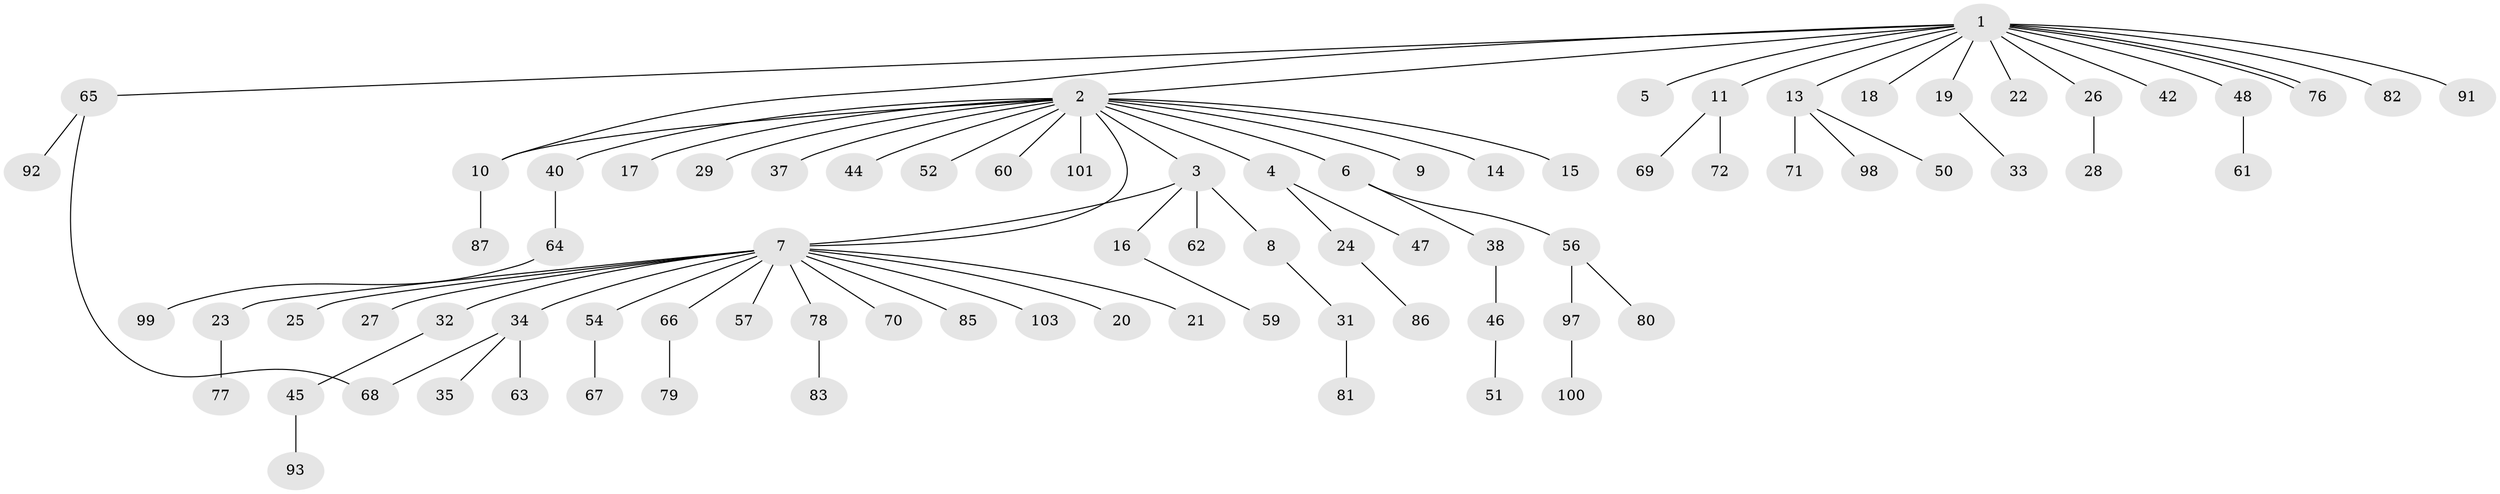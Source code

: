 // original degree distribution, {15: 0.009345794392523364, 18: 0.009345794392523364, 4: 0.04672897196261682, 3: 0.12149532710280374, 2: 0.16822429906542055, 16: 0.009345794392523364, 1: 0.616822429906542, 5: 0.018691588785046728}
// Generated by graph-tools (version 1.1) at 2025/41/03/06/25 10:41:46]
// undirected, 82 vertices, 85 edges
graph export_dot {
graph [start="1"]
  node [color=gray90,style=filled];
  1 [super="+30"];
  2 [super="+12"];
  3 [super="+39"];
  4;
  5 [super="+84"];
  6 [super="+107"];
  7 [super="+41"];
  8;
  9;
  10 [super="+58"];
  11 [super="+94"];
  13 [super="+96"];
  14;
  15;
  16;
  17;
  18;
  19 [super="+106"];
  20;
  21;
  22;
  23 [super="+36"];
  24;
  25;
  26 [super="+73"];
  27;
  28;
  29 [super="+43"];
  31 [super="+55"];
  32;
  33;
  34 [super="+49"];
  35;
  37;
  38;
  40 [super="+53"];
  42;
  44;
  45 [super="+105"];
  46 [super="+104"];
  47 [super="+102"];
  48;
  50;
  51;
  52;
  54;
  56 [super="+75"];
  57 [super="+74"];
  59;
  60;
  61;
  62;
  63;
  64 [super="+90"];
  65 [super="+88"];
  66 [super="+95"];
  67;
  68 [super="+89"];
  69;
  70;
  71;
  72;
  76;
  77;
  78;
  79;
  80;
  81;
  82;
  83;
  85;
  86;
  87;
  91;
  92;
  93;
  97;
  98;
  99;
  100;
  101;
  103;
  1 -- 2;
  1 -- 5;
  1 -- 10;
  1 -- 11;
  1 -- 13;
  1 -- 18;
  1 -- 19;
  1 -- 22;
  1 -- 26;
  1 -- 42;
  1 -- 76;
  1 -- 76;
  1 -- 82;
  1 -- 91;
  1 -- 48;
  1 -- 65;
  2 -- 3;
  2 -- 4;
  2 -- 6;
  2 -- 7;
  2 -- 9;
  2 -- 10;
  2 -- 14;
  2 -- 15;
  2 -- 17;
  2 -- 29;
  2 -- 37;
  2 -- 40;
  2 -- 44;
  2 -- 52;
  2 -- 60;
  2 -- 101;
  3 -- 8;
  3 -- 16;
  3 -- 62;
  3 -- 7;
  4 -- 24;
  4 -- 47;
  6 -- 38;
  6 -- 56;
  7 -- 20;
  7 -- 21;
  7 -- 23;
  7 -- 25;
  7 -- 27;
  7 -- 32;
  7 -- 34;
  7 -- 54;
  7 -- 57;
  7 -- 66;
  7 -- 70;
  7 -- 78;
  7 -- 85;
  7 -- 103;
  8 -- 31;
  10 -- 87;
  11 -- 69;
  11 -- 72;
  13 -- 50;
  13 -- 71;
  13 -- 98;
  16 -- 59;
  19 -- 33;
  23 -- 77;
  24 -- 86;
  26 -- 28;
  31 -- 81;
  32 -- 45;
  34 -- 35;
  34 -- 63;
  34 -- 68;
  38 -- 46;
  40 -- 64;
  45 -- 93;
  46 -- 51;
  48 -- 61;
  54 -- 67;
  56 -- 80;
  56 -- 97;
  64 -- 99;
  65 -- 92;
  65 -- 68;
  66 -- 79;
  78 -- 83;
  97 -- 100;
}
